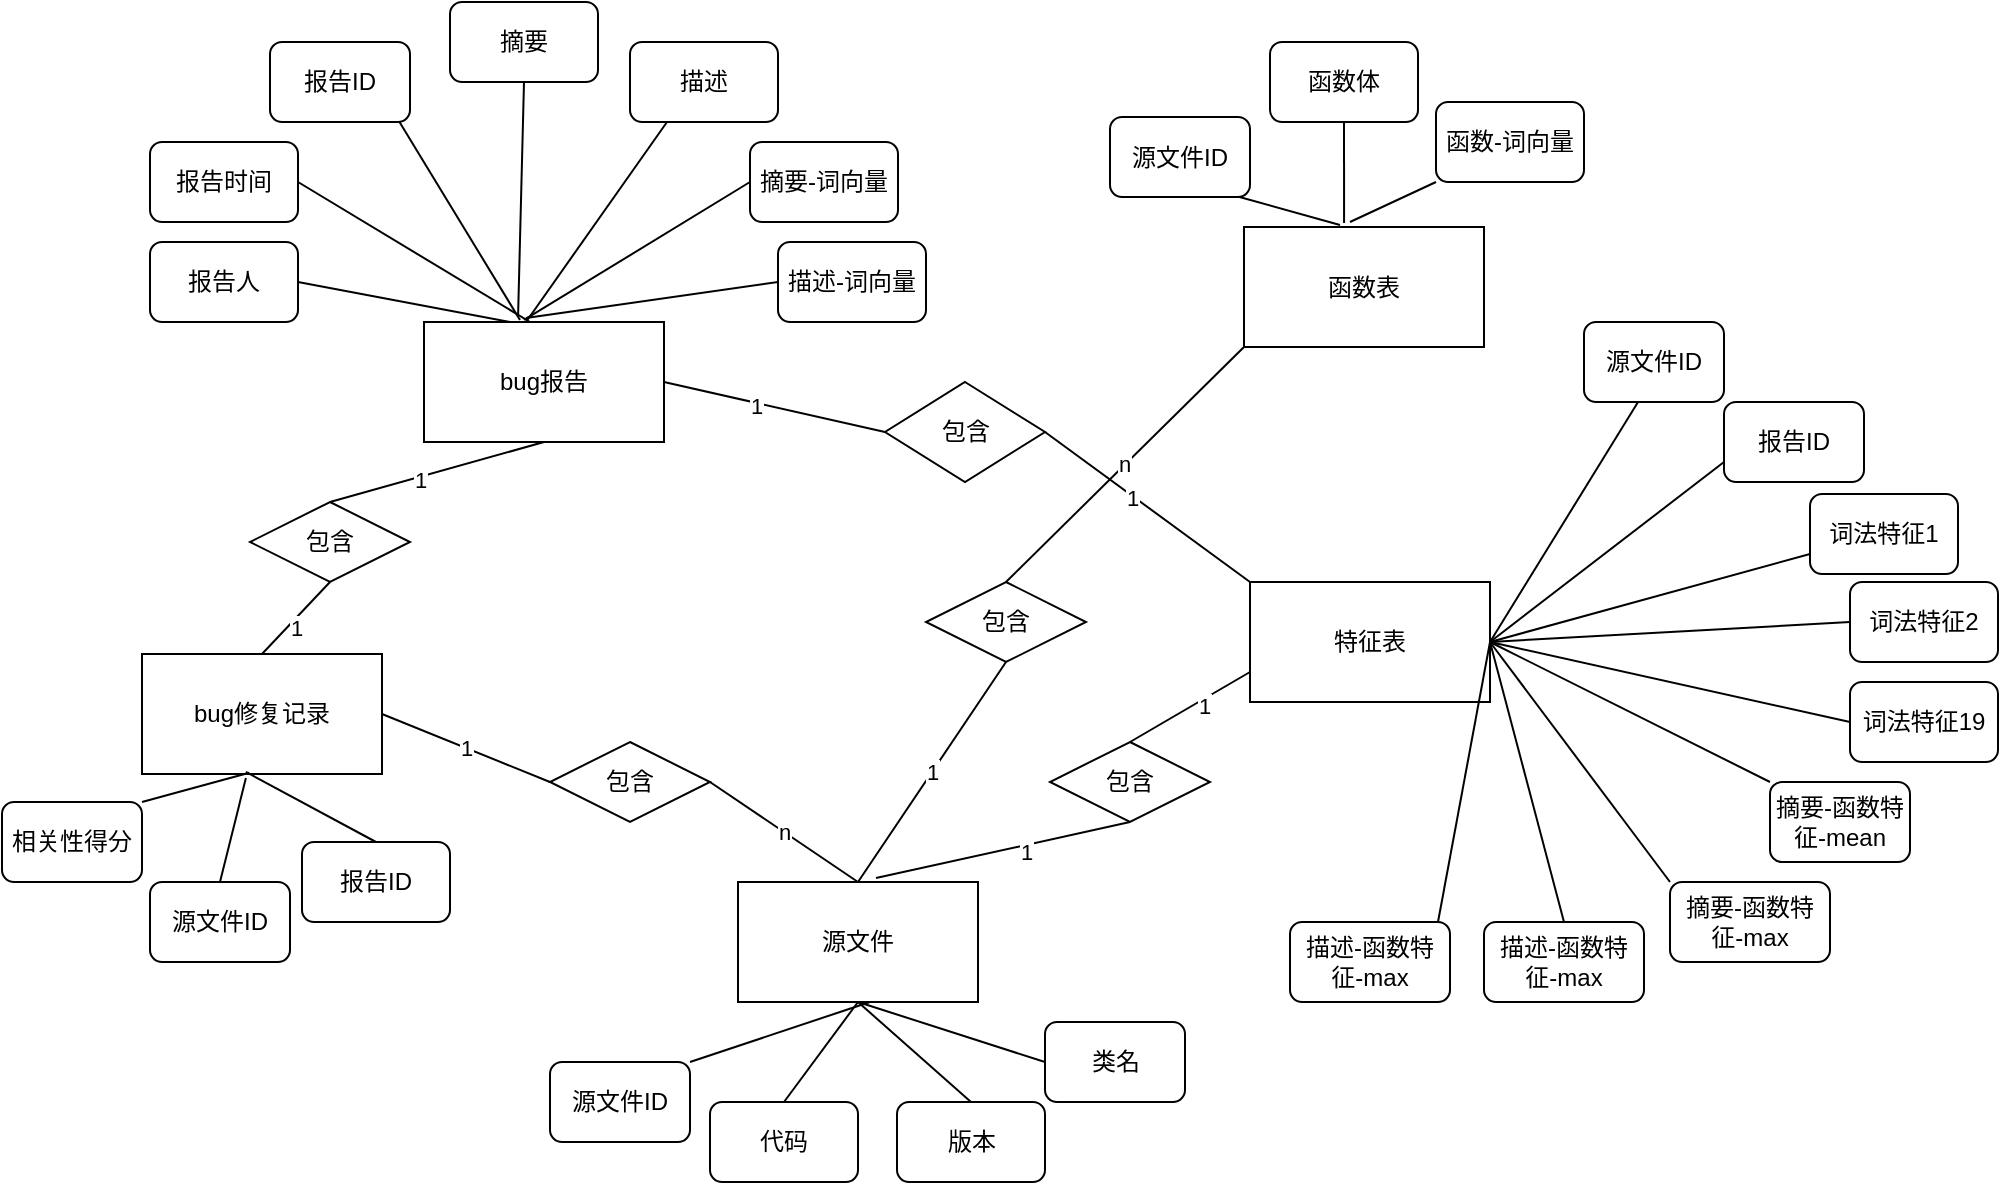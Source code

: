 <mxfile version="16.2.7" type="github">
  <diagram id="i8GZwPt_mKK-n1nKflaN" name="Page-1">
    <mxGraphModel dx="1797" dy="628" grid="1" gridSize="10" guides="1" tooltips="1" connect="1" arrows="1" fold="1" page="1" pageScale="1" pageWidth="827" pageHeight="1169" math="0" shadow="0">
      <root>
        <mxCell id="0" />
        <mxCell id="1" parent="0" />
        <mxCell id="Rfo35h5xhCLVBbVGTMoI-2" value="bug报告" style="rounded=0;whiteSpace=wrap;html=1;" vertex="1" parent="1">
          <mxGeometry x="177" y="280" width="120" height="60" as="geometry" />
        </mxCell>
        <mxCell id="Rfo35h5xhCLVBbVGTMoI-3" value="报告ID" style="rounded=1;whiteSpace=wrap;html=1;" vertex="1" parent="1">
          <mxGeometry x="100" y="140" width="70" height="40" as="geometry" />
        </mxCell>
        <mxCell id="Rfo35h5xhCLVBbVGTMoI-4" value="摘要" style="rounded=1;whiteSpace=wrap;html=1;" vertex="1" parent="1">
          <mxGeometry x="190" y="120" width="74" height="40" as="geometry" />
        </mxCell>
        <mxCell id="Rfo35h5xhCLVBbVGTMoI-5" value="描述" style="rounded=1;whiteSpace=wrap;html=1;" vertex="1" parent="1">
          <mxGeometry x="280" y="140" width="74" height="40" as="geometry" />
        </mxCell>
        <mxCell id="Rfo35h5xhCLVBbVGTMoI-9" value="" style="endArrow=none;html=1;rounded=0;exitX=0.925;exitY=1;exitDx=0;exitDy=0;exitPerimeter=0;entryX=0.4;entryY=-0.017;entryDx=0;entryDy=0;entryPerimeter=0;" edge="1" parent="1" source="Rfo35h5xhCLVBbVGTMoI-3" target="Rfo35h5xhCLVBbVGTMoI-2">
          <mxGeometry width="50" height="50" relative="1" as="geometry">
            <mxPoint x="390" y="360" as="sourcePoint" />
            <mxPoint x="440" y="310" as="targetPoint" />
          </mxGeometry>
        </mxCell>
        <mxCell id="Rfo35h5xhCLVBbVGTMoI-10" value="" style="endArrow=none;html=1;rounded=0;exitX=0.5;exitY=1;exitDx=0;exitDy=0;entryX=0.392;entryY=-0.05;entryDx=0;entryDy=0;entryPerimeter=0;" edge="1" parent="1" source="Rfo35h5xhCLVBbVGTMoI-4" target="Rfo35h5xhCLVBbVGTMoI-2">
          <mxGeometry width="50" height="50" relative="1" as="geometry">
            <mxPoint x="164.75" y="260" as="sourcePoint" />
            <mxPoint x="237" y="310" as="targetPoint" />
          </mxGeometry>
        </mxCell>
        <mxCell id="Rfo35h5xhCLVBbVGTMoI-11" value="" style="endArrow=none;html=1;rounded=0;exitX=0.25;exitY=1;exitDx=0;exitDy=0;entryX=0.425;entryY=0;entryDx=0;entryDy=0;entryPerimeter=0;" edge="1" parent="1" source="Rfo35h5xhCLVBbVGTMoI-5" target="Rfo35h5xhCLVBbVGTMoI-2">
          <mxGeometry width="50" height="50" relative="1" as="geometry">
            <mxPoint x="174.75" y="270" as="sourcePoint" />
            <mxPoint x="258" y="328.98" as="targetPoint" />
          </mxGeometry>
        </mxCell>
        <mxCell id="Rfo35h5xhCLVBbVGTMoI-12" value="源文件" style="rounded=0;whiteSpace=wrap;html=1;" vertex="1" parent="1">
          <mxGeometry x="334" y="560" width="120" height="60" as="geometry" />
        </mxCell>
        <mxCell id="Rfo35h5xhCLVBbVGTMoI-13" value="源文件ID" style="rounded=1;whiteSpace=wrap;html=1;" vertex="1" parent="1">
          <mxGeometry x="240" y="650" width="70" height="40" as="geometry" />
        </mxCell>
        <mxCell id="Rfo35h5xhCLVBbVGTMoI-14" value="代码" style="rounded=1;whiteSpace=wrap;html=1;" vertex="1" parent="1">
          <mxGeometry x="320" y="670" width="74" height="40" as="geometry" />
        </mxCell>
        <mxCell id="Rfo35h5xhCLVBbVGTMoI-16" value="" style="endArrow=none;html=1;rounded=0;exitX=1;exitY=0;exitDx=0;exitDy=0;" edge="1" parent="1" source="Rfo35h5xhCLVBbVGTMoI-13">
          <mxGeometry width="50" height="50" relative="1" as="geometry">
            <mxPoint x="554" y="660" as="sourcePoint" />
            <mxPoint x="400" y="620" as="targetPoint" />
          </mxGeometry>
        </mxCell>
        <mxCell id="Rfo35h5xhCLVBbVGTMoI-17" value="" style="endArrow=none;html=1;rounded=0;exitX=0.5;exitY=0;exitDx=0;exitDy=0;entryX=0.5;entryY=1;entryDx=0;entryDy=0;" edge="1" parent="1" source="Rfo35h5xhCLVBbVGTMoI-14" target="Rfo35h5xhCLVBbVGTMoI-12">
          <mxGeometry width="50" height="50" relative="1" as="geometry">
            <mxPoint x="328.75" y="560" as="sourcePoint" />
            <mxPoint x="401" y="600" as="targetPoint" />
          </mxGeometry>
        </mxCell>
        <mxCell id="Rfo35h5xhCLVBbVGTMoI-19" value="bug修复记录" style="rounded=0;whiteSpace=wrap;html=1;" vertex="1" parent="1">
          <mxGeometry x="36" y="446" width="120" height="60" as="geometry" />
        </mxCell>
        <mxCell id="Rfo35h5xhCLVBbVGTMoI-20" value="源文件ID" style="rounded=1;whiteSpace=wrap;html=1;" vertex="1" parent="1">
          <mxGeometry x="40" y="560" width="70" height="40" as="geometry" />
        </mxCell>
        <mxCell id="Rfo35h5xhCLVBbVGTMoI-21" value="报告ID" style="rounded=1;whiteSpace=wrap;html=1;" vertex="1" parent="1">
          <mxGeometry x="116" y="540" width="74" height="40" as="geometry" />
        </mxCell>
        <mxCell id="Rfo35h5xhCLVBbVGTMoI-22" value="" style="endArrow=none;html=1;rounded=0;exitX=0.5;exitY=0;exitDx=0;exitDy=0;entryX=0.433;entryY=1.033;entryDx=0;entryDy=0;entryPerimeter=0;" edge="1" parent="1" source="Rfo35h5xhCLVBbVGTMoI-20" target="Rfo35h5xhCLVBbVGTMoI-19">
          <mxGeometry width="50" height="50" relative="1" as="geometry">
            <mxPoint x="302" y="710" as="sourcePoint" />
            <mxPoint x="352" y="660" as="targetPoint" />
          </mxGeometry>
        </mxCell>
        <mxCell id="Rfo35h5xhCLVBbVGTMoI-23" value="" style="endArrow=none;html=1;rounded=0;exitX=0.5;exitY=0;exitDx=0;exitDy=0;entryX=0.433;entryY=0.983;entryDx=0;entryDy=0;entryPerimeter=0;" edge="1" parent="1" source="Rfo35h5xhCLVBbVGTMoI-21" target="Rfo35h5xhCLVBbVGTMoI-19">
          <mxGeometry width="50" height="50" relative="1" as="geometry">
            <mxPoint x="76.75" y="610" as="sourcePoint" />
            <mxPoint x="149" y="660" as="targetPoint" />
          </mxGeometry>
        </mxCell>
        <mxCell id="Rfo35h5xhCLVBbVGTMoI-26" value="函数表" style="rounded=0;whiteSpace=wrap;html=1;" vertex="1" parent="1">
          <mxGeometry x="587" y="232.5" width="120" height="60" as="geometry" />
        </mxCell>
        <mxCell id="Rfo35h5xhCLVBbVGTMoI-27" value="源文件ID" style="rounded=1;whiteSpace=wrap;html=1;" vertex="1" parent="1">
          <mxGeometry x="520" y="177.5" width="70" height="40" as="geometry" />
        </mxCell>
        <mxCell id="Rfo35h5xhCLVBbVGTMoI-28" value="函数体" style="rounded=1;whiteSpace=wrap;html=1;" vertex="1" parent="1">
          <mxGeometry x="600" y="140" width="74" height="40" as="geometry" />
        </mxCell>
        <mxCell id="Rfo35h5xhCLVBbVGTMoI-29" value="" style="endArrow=none;html=1;rounded=0;exitX=0.925;exitY=1;exitDx=0;exitDy=0;exitPerimeter=0;entryX=0.4;entryY=-0.017;entryDx=0;entryDy=0;entryPerimeter=0;" edge="1" parent="1" source="Rfo35h5xhCLVBbVGTMoI-27" target="Rfo35h5xhCLVBbVGTMoI-26">
          <mxGeometry width="50" height="50" relative="1" as="geometry">
            <mxPoint x="800" y="327.5" as="sourcePoint" />
            <mxPoint x="850" y="277.5" as="targetPoint" />
          </mxGeometry>
        </mxCell>
        <mxCell id="Rfo35h5xhCLVBbVGTMoI-30" value="" style="endArrow=none;html=1;rounded=0;exitX=0.5;exitY=1;exitDx=0;exitDy=0;entryX=0.417;entryY=-0.033;entryDx=0;entryDy=0;entryPerimeter=0;" edge="1" parent="1" source="Rfo35h5xhCLVBbVGTMoI-28" target="Rfo35h5xhCLVBbVGTMoI-26">
          <mxGeometry width="50" height="50" relative="1" as="geometry">
            <mxPoint x="574.75" y="227.5" as="sourcePoint" />
            <mxPoint x="640" y="252.5" as="targetPoint" />
          </mxGeometry>
        </mxCell>
        <mxCell id="Rfo35h5xhCLVBbVGTMoI-31" value="特征表" style="rounded=0;whiteSpace=wrap;html=1;" vertex="1" parent="1">
          <mxGeometry x="590" y="410" width="120" height="60" as="geometry" />
        </mxCell>
        <mxCell id="Rfo35h5xhCLVBbVGTMoI-32" value="源文件ID" style="rounded=1;whiteSpace=wrap;html=1;" vertex="1" parent="1">
          <mxGeometry x="757" y="280" width="70" height="40" as="geometry" />
        </mxCell>
        <mxCell id="Rfo35h5xhCLVBbVGTMoI-34" value="" style="endArrow=none;html=1;rounded=0;exitX=0.386;exitY=1;exitDx=0;exitDy=0;entryX=1;entryY=0.5;entryDx=0;entryDy=0;exitPerimeter=0;" edge="1" parent="1" source="Rfo35h5xhCLVBbVGTMoI-32" target="Rfo35h5xhCLVBbVGTMoI-31">
          <mxGeometry width="50" height="50" relative="1" as="geometry">
            <mxPoint x="1090" y="460" as="sourcePoint" />
            <mxPoint x="720" y="400" as="targetPoint" />
          </mxGeometry>
        </mxCell>
        <mxCell id="Rfo35h5xhCLVBbVGTMoI-36" value="词法特征1" style="rounded=1;whiteSpace=wrap;html=1;" vertex="1" parent="1">
          <mxGeometry x="870" y="366" width="74" height="40" as="geometry" />
        </mxCell>
        <mxCell id="Rfo35h5xhCLVBbVGTMoI-37" value="词法特征2" style="rounded=1;whiteSpace=wrap;html=1;" vertex="1" parent="1">
          <mxGeometry x="890" y="410" width="74" height="40" as="geometry" />
        </mxCell>
        <mxCell id="Rfo35h5xhCLVBbVGTMoI-38" value="词法特征19" style="rounded=1;whiteSpace=wrap;html=1;" vertex="1" parent="1">
          <mxGeometry x="890" y="460" width="74" height="40" as="geometry" />
        </mxCell>
        <mxCell id="Rfo35h5xhCLVBbVGTMoI-39" value="版本" style="rounded=1;whiteSpace=wrap;html=1;" vertex="1" parent="1">
          <mxGeometry x="413.5" y="670" width="74" height="40" as="geometry" />
        </mxCell>
        <mxCell id="Rfo35h5xhCLVBbVGTMoI-40" value="摘要-函数特征-mean" style="rounded=1;whiteSpace=wrap;html=1;" vertex="1" parent="1">
          <mxGeometry x="850" y="510" width="70" height="40" as="geometry" />
        </mxCell>
        <mxCell id="Rfo35h5xhCLVBbVGTMoI-41" value="摘要-函数特征-max" style="rounded=1;whiteSpace=wrap;html=1;" vertex="1" parent="1">
          <mxGeometry x="800" y="560" width="80" height="40" as="geometry" />
        </mxCell>
        <mxCell id="Rfo35h5xhCLVBbVGTMoI-42" value="描述-函数特征-max" style="rounded=1;whiteSpace=wrap;html=1;" vertex="1" parent="1">
          <mxGeometry x="610" y="580" width="80" height="40" as="geometry" />
        </mxCell>
        <mxCell id="Rfo35h5xhCLVBbVGTMoI-43" value="描述-函数特征-max" style="rounded=1;whiteSpace=wrap;html=1;" vertex="1" parent="1">
          <mxGeometry x="707" y="580" width="80" height="40" as="geometry" />
        </mxCell>
        <mxCell id="Rfo35h5xhCLVBbVGTMoI-44" value="函数-词向量" style="rounded=1;whiteSpace=wrap;html=1;" vertex="1" parent="1">
          <mxGeometry x="683" y="170" width="74" height="40" as="geometry" />
        </mxCell>
        <mxCell id="Rfo35h5xhCLVBbVGTMoI-45" value="摘要-词向量" style="rounded=1;whiteSpace=wrap;html=1;" vertex="1" parent="1">
          <mxGeometry x="340" y="190" width="74" height="40" as="geometry" />
        </mxCell>
        <mxCell id="Rfo35h5xhCLVBbVGTMoI-46" value="描述-词向量" style="rounded=1;whiteSpace=wrap;html=1;" vertex="1" parent="1">
          <mxGeometry x="354" y="240" width="74" height="40" as="geometry" />
        </mxCell>
        <mxCell id="Rfo35h5xhCLVBbVGTMoI-47" value="类名" style="rounded=1;whiteSpace=wrap;html=1;" vertex="1" parent="1">
          <mxGeometry x="487.5" y="630" width="70" height="40" as="geometry" />
        </mxCell>
        <mxCell id="Rfo35h5xhCLVBbVGTMoI-48" value="报告时间" style="rounded=1;whiteSpace=wrap;html=1;" vertex="1" parent="1">
          <mxGeometry x="40" y="190" width="74" height="40" as="geometry" />
        </mxCell>
        <mxCell id="Rfo35h5xhCLVBbVGTMoI-49" value="报告人" style="rounded=1;whiteSpace=wrap;html=1;" vertex="1" parent="1">
          <mxGeometry x="40" y="240" width="74" height="40" as="geometry" />
        </mxCell>
        <mxCell id="Rfo35h5xhCLVBbVGTMoI-50" value="" style="endArrow=none;html=1;rounded=0;exitX=1;exitY=0.5;exitDx=0;exitDy=0;" edge="1" parent="1" source="Rfo35h5xhCLVBbVGTMoI-48">
          <mxGeometry width="50" height="50" relative="1" as="geometry">
            <mxPoint x="164.75" y="260" as="sourcePoint" />
            <mxPoint x="230" y="280" as="targetPoint" />
          </mxGeometry>
        </mxCell>
        <mxCell id="Rfo35h5xhCLVBbVGTMoI-51" value="" style="endArrow=none;html=1;rounded=0;exitX=1;exitY=0.5;exitDx=0;exitDy=0;" edge="1" parent="1" source="Rfo35h5xhCLVBbVGTMoI-49">
          <mxGeometry width="50" height="50" relative="1" as="geometry">
            <mxPoint x="124" y="240" as="sourcePoint" />
            <mxPoint x="220" y="280" as="targetPoint" />
          </mxGeometry>
        </mxCell>
        <mxCell id="Rfo35h5xhCLVBbVGTMoI-52" value="" style="endArrow=none;html=1;rounded=0;exitX=0;exitY=0.5;exitDx=0;exitDy=0;entryX=0.417;entryY=-0.017;entryDx=0;entryDy=0;entryPerimeter=0;" edge="1" parent="1" source="Rfo35h5xhCLVBbVGTMoI-45" target="Rfo35h5xhCLVBbVGTMoI-2">
          <mxGeometry width="50" height="50" relative="1" as="geometry">
            <mxPoint x="134" y="250" as="sourcePoint" />
            <mxPoint x="204" y="320" as="targetPoint" />
          </mxGeometry>
        </mxCell>
        <mxCell id="Rfo35h5xhCLVBbVGTMoI-53" value="" style="endArrow=none;html=1;rounded=0;exitX=0.425;exitY=-0.033;exitDx=0;exitDy=0;entryX=0;entryY=0.5;entryDx=0;entryDy=0;exitPerimeter=0;" edge="1" parent="1" source="Rfo35h5xhCLVBbVGTMoI-2" target="Rfo35h5xhCLVBbVGTMoI-46">
          <mxGeometry width="50" height="50" relative="1" as="geometry">
            <mxPoint x="300" y="260" as="sourcePoint" />
            <mxPoint x="370" y="330" as="targetPoint" />
          </mxGeometry>
        </mxCell>
        <mxCell id="Rfo35h5xhCLVBbVGTMoI-54" value="" style="endArrow=none;html=1;rounded=0;exitX=0.5;exitY=1;exitDx=0;exitDy=0;entryX=0.5;entryY=0;entryDx=0;entryDy=0;" edge="1" parent="1" source="Rfo35h5xhCLVBbVGTMoI-12" target="Rfo35h5xhCLVBbVGTMoI-39">
          <mxGeometry width="50" height="50" relative="1" as="geometry">
            <mxPoint x="-72" y="590" as="sourcePoint" />
            <mxPoint x="-2" y="660" as="targetPoint" />
          </mxGeometry>
        </mxCell>
        <mxCell id="Rfo35h5xhCLVBbVGTMoI-55" value="" style="endArrow=none;html=1;rounded=0;entryX=0;entryY=0.5;entryDx=0;entryDy=0;" edge="1" parent="1" target="Rfo35h5xhCLVBbVGTMoI-47">
          <mxGeometry width="50" height="50" relative="1" as="geometry">
            <mxPoint x="394" y="620" as="sourcePoint" />
            <mxPoint x="500" y="530" as="targetPoint" />
          </mxGeometry>
        </mxCell>
        <mxCell id="Rfo35h5xhCLVBbVGTMoI-56" value="" style="endArrow=none;html=1;rounded=0;exitX=0;exitY=0.75;exitDx=0;exitDy=0;entryX=1;entryY=0.5;entryDx=0;entryDy=0;" edge="1" parent="1" source="Rfo35h5xhCLVBbVGTMoI-36" target="Rfo35h5xhCLVBbVGTMoI-31">
          <mxGeometry width="50" height="50" relative="1" as="geometry">
            <mxPoint x="947" y="310" as="sourcePoint" />
            <mxPoint x="670" y="410" as="targetPoint" />
          </mxGeometry>
        </mxCell>
        <mxCell id="Rfo35h5xhCLVBbVGTMoI-57" value="" style="endArrow=none;html=1;rounded=0;exitX=0;exitY=0.5;exitDx=0;exitDy=0;entryX=1;entryY=0.5;entryDx=0;entryDy=0;" edge="1" parent="1" source="Rfo35h5xhCLVBbVGTMoI-37" target="Rfo35h5xhCLVBbVGTMoI-31">
          <mxGeometry width="50" height="50" relative="1" as="geometry">
            <mxPoint x="1030" y="310" as="sourcePoint" />
            <mxPoint x="670" y="410" as="targetPoint" />
          </mxGeometry>
        </mxCell>
        <mxCell id="Rfo35h5xhCLVBbVGTMoI-58" value="" style="endArrow=none;html=1;rounded=0;exitX=0;exitY=0.5;exitDx=0;exitDy=0;entryX=1;entryY=0.5;entryDx=0;entryDy=0;" edge="1" parent="1" source="Rfo35h5xhCLVBbVGTMoI-38" target="Rfo35h5xhCLVBbVGTMoI-31">
          <mxGeometry width="50" height="50" relative="1" as="geometry">
            <mxPoint x="1040" y="320" as="sourcePoint" />
            <mxPoint x="680" y="410" as="targetPoint" />
          </mxGeometry>
        </mxCell>
        <mxCell id="Rfo35h5xhCLVBbVGTMoI-65" value="包含" style="rhombus;whiteSpace=wrap;html=1;" vertex="1" parent="1">
          <mxGeometry x="490" y="490" width="80" height="40" as="geometry" />
        </mxCell>
        <mxCell id="Rfo35h5xhCLVBbVGTMoI-69" value="" style="endArrow=none;html=1;rounded=0;entryX=0.5;entryY=1;entryDx=0;entryDy=0;exitX=0.575;exitY=-0.033;exitDx=0;exitDy=0;exitPerimeter=0;" edge="1" parent="1" source="Rfo35h5xhCLVBbVGTMoI-12" target="Rfo35h5xhCLVBbVGTMoI-65">
          <mxGeometry width="50" height="50" relative="1" as="geometry">
            <mxPoint x="630" y="340" as="sourcePoint" />
            <mxPoint x="630" y="310" as="targetPoint" />
          </mxGeometry>
        </mxCell>
        <mxCell id="Rfo35h5xhCLVBbVGTMoI-72" value="1" style="edgeLabel;html=1;align=center;verticalAlign=middle;resizable=0;points=[];" vertex="1" connectable="0" parent="Rfo35h5xhCLVBbVGTMoI-69">
          <mxGeometry x="0.16" y="-3" relative="1" as="geometry">
            <mxPoint as="offset" />
          </mxGeometry>
        </mxCell>
        <mxCell id="Rfo35h5xhCLVBbVGTMoI-73" value="包含" style="rhombus;whiteSpace=wrap;html=1;" vertex="1" parent="1">
          <mxGeometry x="90" y="370" width="80" height="40" as="geometry" />
        </mxCell>
        <mxCell id="Rfo35h5xhCLVBbVGTMoI-76" value="" style="endArrow=none;html=1;rounded=0;exitX=0.5;exitY=1;exitDx=0;exitDy=0;entryX=0.5;entryY=0;entryDx=0;entryDy=0;" edge="1" parent="1" source="Rfo35h5xhCLVBbVGTMoI-2" target="Rfo35h5xhCLVBbVGTMoI-73">
          <mxGeometry width="50" height="50" relative="1" as="geometry">
            <mxPoint x="350" y="500" as="sourcePoint" />
            <mxPoint x="400" y="450" as="targetPoint" />
          </mxGeometry>
        </mxCell>
        <mxCell id="Rfo35h5xhCLVBbVGTMoI-84" value="1" style="edgeLabel;html=1;align=center;verticalAlign=middle;resizable=0;points=[];" vertex="1" connectable="0" parent="Rfo35h5xhCLVBbVGTMoI-76">
          <mxGeometry x="0.164" relative="1" as="geometry">
            <mxPoint y="1" as="offset" />
          </mxGeometry>
        </mxCell>
        <mxCell id="Rfo35h5xhCLVBbVGTMoI-80" value="包含" style="rhombus;whiteSpace=wrap;html=1;" vertex="1" parent="1">
          <mxGeometry x="240" y="490" width="80" height="40" as="geometry" />
        </mxCell>
        <mxCell id="Rfo35h5xhCLVBbVGTMoI-83" value="" style="endArrow=none;html=1;rounded=0;exitX=0.5;exitY=1;exitDx=0;exitDy=0;entryX=0.5;entryY=0;entryDx=0;entryDy=0;" edge="1" parent="1" source="Rfo35h5xhCLVBbVGTMoI-73" target="Rfo35h5xhCLVBbVGTMoI-19">
          <mxGeometry width="50" height="50" relative="1" as="geometry">
            <mxPoint x="73" y="660" as="sourcePoint" />
            <mxPoint x="90" y="440" as="targetPoint" />
          </mxGeometry>
        </mxCell>
        <mxCell id="Rfo35h5xhCLVBbVGTMoI-85" value="1" style="edgeLabel;html=1;align=center;verticalAlign=middle;resizable=0;points=[];" vertex="1" connectable="0" parent="Rfo35h5xhCLVBbVGTMoI-83">
          <mxGeometry x="0.123" y="3" relative="1" as="geometry">
            <mxPoint as="offset" />
          </mxGeometry>
        </mxCell>
        <mxCell id="Rfo35h5xhCLVBbVGTMoI-89" value="1" style="endArrow=none;html=1;rounded=0;entryX=1;entryY=0.5;entryDx=0;entryDy=0;exitX=0;exitY=0.5;exitDx=0;exitDy=0;" edge="1" parent="1" source="Rfo35h5xhCLVBbVGTMoI-80" target="Rfo35h5xhCLVBbVGTMoI-19">
          <mxGeometry width="50" height="50" relative="1" as="geometry">
            <mxPoint x="46" y="570" as="sourcePoint" />
            <mxPoint x="96" y="520" as="targetPoint" />
          </mxGeometry>
        </mxCell>
        <mxCell id="Rfo35h5xhCLVBbVGTMoI-91" style="edgeStyle=orthogonalEdgeStyle;rounded=0;orthogonalLoop=1;jettySize=auto;html=1;exitX=0.5;exitY=1;exitDx=0;exitDy=0;" edge="1" parent="1" source="Rfo35h5xhCLVBbVGTMoI-80" target="Rfo35h5xhCLVBbVGTMoI-80">
          <mxGeometry relative="1" as="geometry" />
        </mxCell>
        <mxCell id="Rfo35h5xhCLVBbVGTMoI-92" value="相关性得分" style="rounded=1;whiteSpace=wrap;html=1;" vertex="1" parent="1">
          <mxGeometry x="-34" y="520" width="70" height="40" as="geometry" />
        </mxCell>
        <mxCell id="Rfo35h5xhCLVBbVGTMoI-93" value="" style="endArrow=none;html=1;rounded=0;exitX=1;exitY=0;exitDx=0;exitDy=0;entryX=0.447;entryY=0.989;entryDx=0;entryDy=0;entryPerimeter=0;" edge="1" parent="1" source="Rfo35h5xhCLVBbVGTMoI-92" target="Rfo35h5xhCLVBbVGTMoI-19">
          <mxGeometry width="50" height="50" relative="1" as="geometry">
            <mxPoint x="47" y="580" as="sourcePoint" />
            <mxPoint x="86" y="510" as="targetPoint" />
          </mxGeometry>
        </mxCell>
        <mxCell id="Rfo35h5xhCLVBbVGTMoI-95" value="报告ID" style="rounded=1;whiteSpace=wrap;html=1;" vertex="1" parent="1">
          <mxGeometry x="827" y="320" width="70" height="40" as="geometry" />
        </mxCell>
        <mxCell id="Rfo35h5xhCLVBbVGTMoI-96" value="" style="endArrow=none;html=1;rounded=0;exitX=0;exitY=0.75;exitDx=0;exitDy=0;" edge="1" parent="1" source="Rfo35h5xhCLVBbVGTMoI-95">
          <mxGeometry width="50" height="50" relative="1" as="geometry">
            <mxPoint x="794.02" y="330" as="sourcePoint" />
            <mxPoint x="710" y="440" as="targetPoint" />
          </mxGeometry>
        </mxCell>
        <mxCell id="Rfo35h5xhCLVBbVGTMoI-97" value="" style="endArrow=none;html=1;rounded=0;exitX=0;exitY=0;exitDx=0;exitDy=0;" edge="1" parent="1" source="Rfo35h5xhCLVBbVGTMoI-40">
          <mxGeometry width="50" height="50" relative="1" as="geometry">
            <mxPoint x="900" y="490" as="sourcePoint" />
            <mxPoint x="710" y="440" as="targetPoint" />
          </mxGeometry>
        </mxCell>
        <mxCell id="Rfo35h5xhCLVBbVGTMoI-98" value="" style="endArrow=none;html=1;rounded=0;exitX=0;exitY=0;exitDx=0;exitDy=0;entryX=1;entryY=0.5;entryDx=0;entryDy=0;" edge="1" parent="1" source="Rfo35h5xhCLVBbVGTMoI-41" target="Rfo35h5xhCLVBbVGTMoI-31">
          <mxGeometry width="50" height="50" relative="1" as="geometry">
            <mxPoint x="910" y="500" as="sourcePoint" />
            <mxPoint x="730" y="460" as="targetPoint" />
          </mxGeometry>
        </mxCell>
        <mxCell id="Rfo35h5xhCLVBbVGTMoI-99" value="" style="endArrow=none;html=1;rounded=0;exitX=0.5;exitY=0;exitDx=0;exitDy=0;" edge="1" parent="1" source="Rfo35h5xhCLVBbVGTMoI-43">
          <mxGeometry width="50" height="50" relative="1" as="geometry">
            <mxPoint x="920" y="510" as="sourcePoint" />
            <mxPoint x="710" y="440" as="targetPoint" />
          </mxGeometry>
        </mxCell>
        <mxCell id="Rfo35h5xhCLVBbVGTMoI-100" value="" style="endArrow=none;html=1;rounded=0;exitX=0.925;exitY=0;exitDx=0;exitDy=0;exitPerimeter=0;" edge="1" parent="1" source="Rfo35h5xhCLVBbVGTMoI-42">
          <mxGeometry width="50" height="50" relative="1" as="geometry">
            <mxPoint x="930" y="520" as="sourcePoint" />
            <mxPoint x="710" y="440" as="targetPoint" />
          </mxGeometry>
        </mxCell>
        <mxCell id="Rfo35h5xhCLVBbVGTMoI-101" value="" style="endArrow=none;html=1;rounded=0;exitX=0;exitY=1;exitDx=0;exitDy=0;" edge="1" parent="1" source="Rfo35h5xhCLVBbVGTMoI-44">
          <mxGeometry width="50" height="50" relative="1" as="geometry">
            <mxPoint x="657" y="177.5" as="sourcePoint" />
            <mxPoint x="640" y="230" as="targetPoint" />
          </mxGeometry>
        </mxCell>
        <mxCell id="Rfo35h5xhCLVBbVGTMoI-103" value="1" style="endArrow=none;html=1;rounded=0;entryX=0.5;entryY=1;entryDx=0;entryDy=0;exitX=0.5;exitY=0;exitDx=0;exitDy=0;" edge="1" parent="1" source="Rfo35h5xhCLVBbVGTMoI-12" target="Rfo35h5xhCLVBbVGTMoI-107">
          <mxGeometry width="50" height="50" relative="1" as="geometry">
            <mxPoint x="204" y="611" as="sourcePoint" />
            <mxPoint x="274" y="601" as="targetPoint" />
          </mxGeometry>
        </mxCell>
        <mxCell id="Rfo35h5xhCLVBbVGTMoI-105" value="" style="endArrow=none;html=1;rounded=0;entryX=0;entryY=0.75;entryDx=0;entryDy=0;exitX=0.5;exitY=0;exitDx=0;exitDy=0;" edge="1" parent="1" source="Rfo35h5xhCLVBbVGTMoI-65" target="Rfo35h5xhCLVBbVGTMoI-31">
          <mxGeometry width="50" height="50" relative="1" as="geometry">
            <mxPoint x="413" y="568.02" as="sourcePoint" />
            <mxPoint x="490" y="540" as="targetPoint" />
          </mxGeometry>
        </mxCell>
        <mxCell id="Rfo35h5xhCLVBbVGTMoI-106" value="1" style="edgeLabel;html=1;align=center;verticalAlign=middle;resizable=0;points=[];" vertex="1" connectable="0" parent="Rfo35h5xhCLVBbVGTMoI-105">
          <mxGeometry x="0.16" y="-3" relative="1" as="geometry">
            <mxPoint as="offset" />
          </mxGeometry>
        </mxCell>
        <mxCell id="Rfo35h5xhCLVBbVGTMoI-107" value="包含" style="rhombus;whiteSpace=wrap;html=1;" vertex="1" parent="1">
          <mxGeometry x="428" y="410" width="80" height="40" as="geometry" />
        </mxCell>
        <mxCell id="Rfo35h5xhCLVBbVGTMoI-109" value="n" style="endArrow=none;html=1;rounded=0;entryX=0;entryY=1;entryDx=0;entryDy=0;exitX=0.5;exitY=0;exitDx=0;exitDy=0;" edge="1" parent="1" source="Rfo35h5xhCLVBbVGTMoI-107" target="Rfo35h5xhCLVBbVGTMoI-26">
          <mxGeometry width="50" height="50" relative="1" as="geometry">
            <mxPoint x="404" y="570" as="sourcePoint" />
            <mxPoint x="444" y="460" as="targetPoint" />
          </mxGeometry>
        </mxCell>
        <mxCell id="Rfo35h5xhCLVBbVGTMoI-111" value="n" style="endArrow=none;html=1;rounded=0;entryX=1;entryY=0.5;entryDx=0;entryDy=0;exitX=0.5;exitY=0;exitDx=0;exitDy=0;" edge="1" parent="1" source="Rfo35h5xhCLVBbVGTMoI-12" target="Rfo35h5xhCLVBbVGTMoI-80">
          <mxGeometry width="50" height="50" relative="1" as="geometry">
            <mxPoint x="200" y="520" as="sourcePoint" />
            <mxPoint x="166" y="486" as="targetPoint" />
          </mxGeometry>
        </mxCell>
        <mxCell id="Rfo35h5xhCLVBbVGTMoI-112" value="包含" style="rhombus;whiteSpace=wrap;html=1;" vertex="1" parent="1">
          <mxGeometry x="407.5" y="310" width="80" height="50" as="geometry" />
        </mxCell>
        <mxCell id="Rfo35h5xhCLVBbVGTMoI-113" value="" style="endArrow=none;html=1;rounded=0;exitX=0;exitY=0.5;exitDx=0;exitDy=0;entryX=1;entryY=0.5;entryDx=0;entryDy=0;" edge="1" parent="1" source="Rfo35h5xhCLVBbVGTMoI-112" target="Rfo35h5xhCLVBbVGTMoI-2">
          <mxGeometry width="50" height="50" relative="1" as="geometry">
            <mxPoint x="247.0" y="350" as="sourcePoint" />
            <mxPoint x="140" y="380" as="targetPoint" />
          </mxGeometry>
        </mxCell>
        <mxCell id="Rfo35h5xhCLVBbVGTMoI-114" value="1" style="edgeLabel;html=1;align=center;verticalAlign=middle;resizable=0;points=[];" vertex="1" connectable="0" parent="Rfo35h5xhCLVBbVGTMoI-113">
          <mxGeometry x="0.164" relative="1" as="geometry">
            <mxPoint y="1" as="offset" />
          </mxGeometry>
        </mxCell>
        <mxCell id="Rfo35h5xhCLVBbVGTMoI-115" value="" style="endArrow=none;html=1;rounded=0;exitX=0;exitY=0;exitDx=0;exitDy=0;entryX=1;entryY=0.5;entryDx=0;entryDy=0;" edge="1" parent="1" source="Rfo35h5xhCLVBbVGTMoI-31" target="Rfo35h5xhCLVBbVGTMoI-112">
          <mxGeometry width="50" height="50" relative="1" as="geometry">
            <mxPoint x="257.0" y="360" as="sourcePoint" />
            <mxPoint x="150" y="390" as="targetPoint" />
          </mxGeometry>
        </mxCell>
        <mxCell id="Rfo35h5xhCLVBbVGTMoI-116" value="1" style="edgeLabel;html=1;align=center;verticalAlign=middle;resizable=0;points=[];" vertex="1" connectable="0" parent="Rfo35h5xhCLVBbVGTMoI-115">
          <mxGeometry x="0.164" relative="1" as="geometry">
            <mxPoint y="1" as="offset" />
          </mxGeometry>
        </mxCell>
      </root>
    </mxGraphModel>
  </diagram>
</mxfile>
